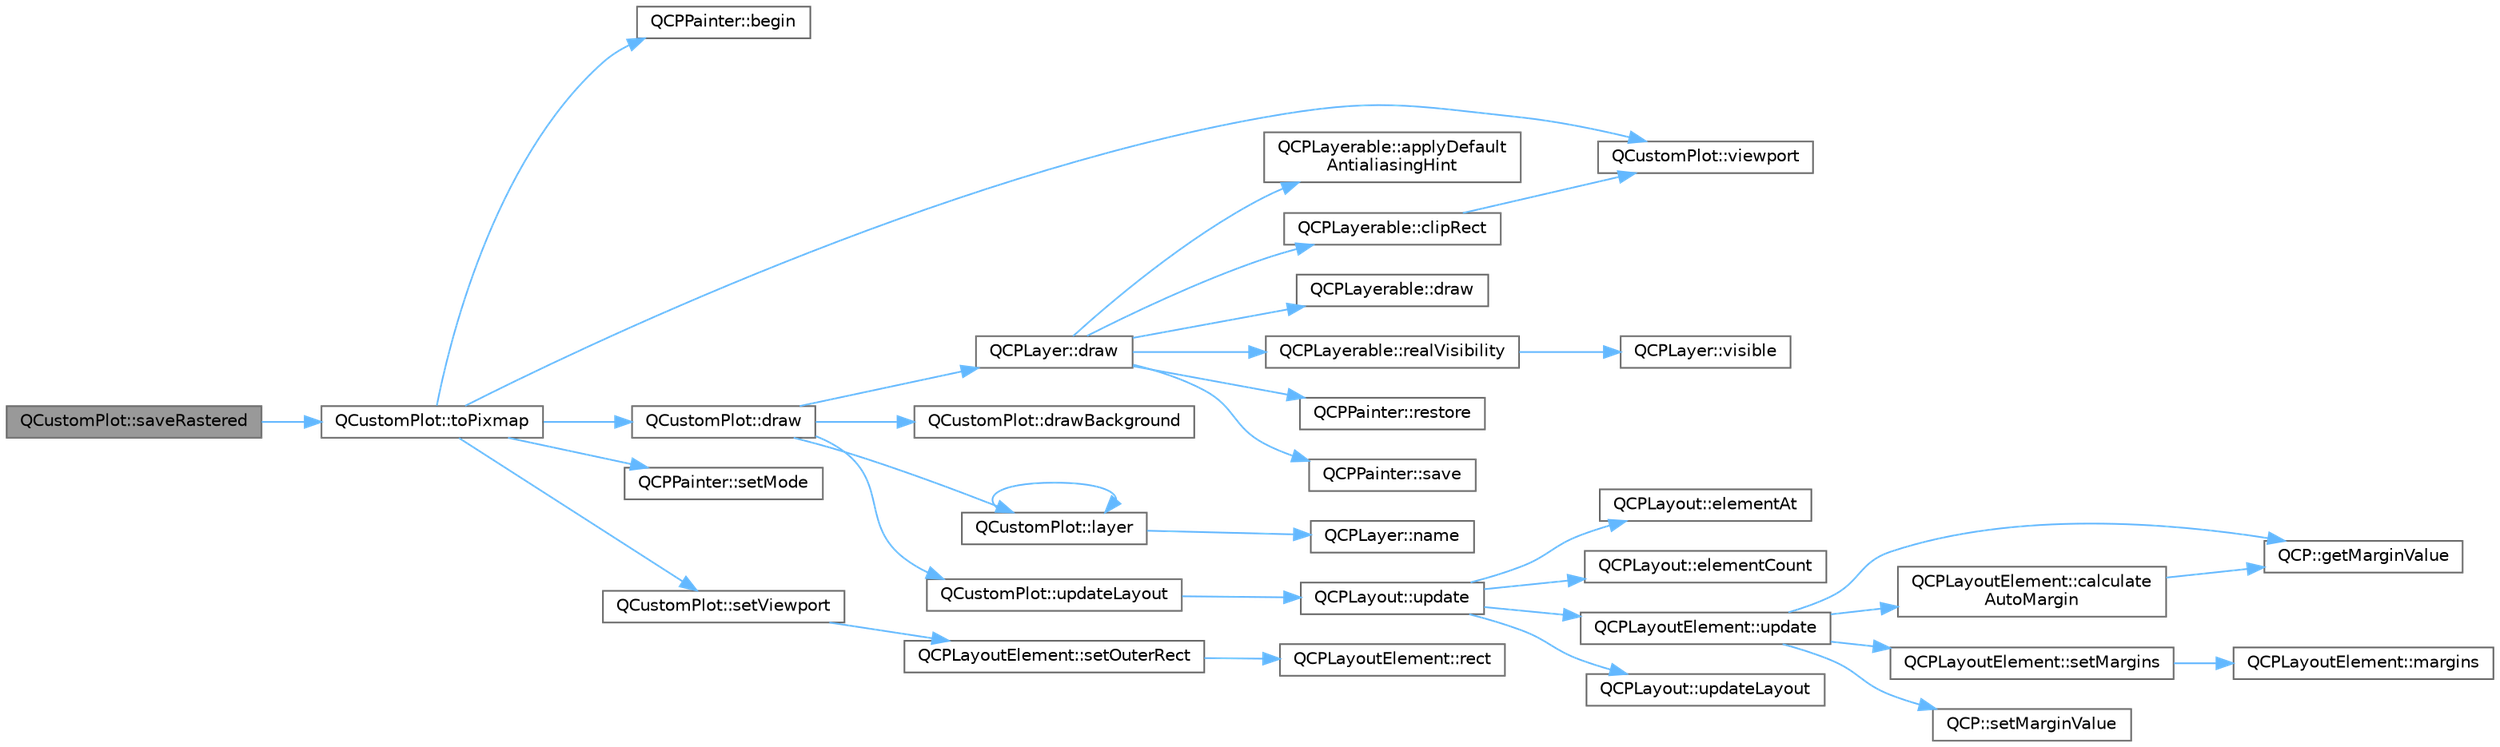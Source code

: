 digraph "QCustomPlot::saveRastered"
{
 // LATEX_PDF_SIZE
  bgcolor="transparent";
  edge [fontname=Helvetica,fontsize=10,labelfontname=Helvetica,labelfontsize=10];
  node [fontname=Helvetica,fontsize=10,shape=box,height=0.2,width=0.4];
  rankdir="LR";
  Node1 [label="QCustomPlot::saveRastered",height=0.2,width=0.4,color="gray40", fillcolor="grey60", style="filled", fontcolor="black",tooltip=" "];
  Node1 -> Node2 [color="steelblue1",style="solid"];
  Node2 [label="QCustomPlot::toPixmap",height=0.2,width=0.4,color="grey40", fillcolor="white", style="filled",URL="$class_q_custom_plot.html#aabb974d71ce96c137dc04eb6eab844fe",tooltip=" "];
  Node2 -> Node3 [color="steelblue1",style="solid"];
  Node3 [label="QCPPainter::begin",height=0.2,width=0.4,color="grey40", fillcolor="white", style="filled",URL="$class_q_c_p_painter.html#a0a41146ccd619dceab6e25ec7b46b044",tooltip=" "];
  Node2 -> Node4 [color="steelblue1",style="solid"];
  Node4 [label="QCustomPlot::draw",height=0.2,width=0.4,color="grey40", fillcolor="white", style="filled",URL="$class_q_custom_plot.html#ad7a7d878bf050f101a43008e7d8fdb52",tooltip=" "];
  Node4 -> Node5 [color="steelblue1",style="solid"];
  Node5 [label="QCPLayer::draw",height=0.2,width=0.4,color="grey40", fillcolor="white", style="filled",URL="$class_q_c_p_layer.html#ab831a99c8d30b15ec4533ca341e8813b",tooltip=" "];
  Node5 -> Node6 [color="steelblue1",style="solid"];
  Node6 [label="QCPLayerable::applyDefault\lAntialiasingHint",height=0.2,width=0.4,color="grey40", fillcolor="white", style="filled",URL="$class_q_c_p_layerable.html#afdf83ddc6a265cbf4c89fe99d3d93473",tooltip=" "];
  Node5 -> Node7 [color="steelblue1",style="solid"];
  Node7 [label="QCPLayerable::clipRect",height=0.2,width=0.4,color="grey40", fillcolor="white", style="filled",URL="$class_q_c_p_layerable.html#acbcfc9ecc75433747b1978a77b1864b3",tooltip=" "];
  Node7 -> Node8 [color="steelblue1",style="solid"];
  Node8 [label="QCustomPlot::viewport",height=0.2,width=0.4,color="grey40", fillcolor="white", style="filled",URL="$class_q_custom_plot.html#a19842409b18f556b256d05e97fffc670",tooltip=" "];
  Node5 -> Node9 [color="steelblue1",style="solid"];
  Node9 [label="QCPLayerable::draw",height=0.2,width=0.4,color="grey40", fillcolor="white", style="filled",URL="$class_q_c_p_layerable.html#aecf2f7087482d4b6a78cb2770e5ed12d",tooltip=" "];
  Node5 -> Node10 [color="steelblue1",style="solid"];
  Node10 [label="QCPLayerable::realVisibility",height=0.2,width=0.4,color="grey40", fillcolor="white", style="filled",URL="$class_q_c_p_layerable.html#ab054e88f15d485defcb95e7376f119e7",tooltip=" "];
  Node10 -> Node11 [color="steelblue1",style="solid"];
  Node11 [label="QCPLayer::visible",height=0.2,width=0.4,color="grey40", fillcolor="white", style="filled",URL="$class_q_c_p_layer.html#ad1cc2d6b32d2abb33c7f449b964e068c",tooltip=" "];
  Node5 -> Node12 [color="steelblue1",style="solid"];
  Node12 [label="QCPPainter::restore",height=0.2,width=0.4,color="grey40", fillcolor="white", style="filled",URL="$class_q_c_p_painter.html#a64908e6298d5bbd83457dc987cc3a022",tooltip=" "];
  Node5 -> Node13 [color="steelblue1",style="solid"];
  Node13 [label="QCPPainter::save",height=0.2,width=0.4,color="grey40", fillcolor="white", style="filled",URL="$class_q_c_p_painter.html#a8fd6821ee6fecbfa04444c9062912abd",tooltip=" "];
  Node4 -> Node14 [color="steelblue1",style="solid"];
  Node14 [label="QCustomPlot::drawBackground",height=0.2,width=0.4,color="grey40", fillcolor="white", style="filled",URL="$class_q_custom_plot.html#a05dd52438cee4353b18c1e53a439008d",tooltip=" "];
  Node4 -> Node15 [color="steelblue1",style="solid"];
  Node15 [label="QCustomPlot::layer",height=0.2,width=0.4,color="grey40", fillcolor="white", style="filled",URL="$class_q_custom_plot.html#a0a96244e7773b242ef23c32b7bdfb159",tooltip=" "];
  Node15 -> Node15 [color="steelblue1",style="solid"];
  Node15 -> Node16 [color="steelblue1",style="solid"];
  Node16 [label="QCPLayer::name",height=0.2,width=0.4,color="grey40", fillcolor="white", style="filled",URL="$class_q_c_p_layer.html#a37806f662b50b588fb1029a14fc5ef50",tooltip=" "];
  Node4 -> Node17 [color="steelblue1",style="solid"];
  Node17 [label="QCustomPlot::updateLayout",height=0.2,width=0.4,color="grey40", fillcolor="white", style="filled",URL="$class_q_custom_plot.html#a6e6693e2c249f65437382ffd93405e04",tooltip=" "];
  Node17 -> Node18 [color="steelblue1",style="solid"];
  Node18 [label="QCPLayout::update",height=0.2,width=0.4,color="grey40", fillcolor="white", style="filled",URL="$class_q_c_p_layout.html#a48ecc9c98ea90b547c3e27a931a8f7bd",tooltip=" "];
  Node18 -> Node19 [color="steelblue1",style="solid"];
  Node19 [label="QCPLayout::elementAt",height=0.2,width=0.4,color="grey40", fillcolor="white", style="filled",URL="$class_q_c_p_layout.html#afa73ca7d859f8a3ee5c73c9b353d2a56",tooltip=" "];
  Node18 -> Node20 [color="steelblue1",style="solid"];
  Node20 [label="QCPLayout::elementCount",height=0.2,width=0.4,color="grey40", fillcolor="white", style="filled",URL="$class_q_c_p_layout.html#a39d3e9ef5d9b82ab1885ba1cb9597e56",tooltip=" "];
  Node18 -> Node21 [color="steelblue1",style="solid"];
  Node21 [label="QCPLayoutElement::update",height=0.2,width=0.4,color="grey40", fillcolor="white", style="filled",URL="$class_q_c_p_layout_element.html#a929c2ec62e0e0e1d8418eaa802e2af9b",tooltip=" "];
  Node21 -> Node22 [color="steelblue1",style="solid"];
  Node22 [label="QCPLayoutElement::calculate\lAutoMargin",height=0.2,width=0.4,color="grey40", fillcolor="white", style="filled",URL="$class_q_c_p_layout_element.html#a005c9f0fe84bc1591a2cf2c46fd477b4",tooltip=" "];
  Node22 -> Node23 [color="steelblue1",style="solid"];
  Node23 [label="QCP::getMarginValue",height=0.2,width=0.4,color="grey40", fillcolor="white", style="filled",URL="$namespace_q_c_p.html#a23a2679d3495c444acc26acc61e35b5b",tooltip=" "];
  Node21 -> Node23 [color="steelblue1",style="solid"];
  Node21 -> Node24 [color="steelblue1",style="solid"];
  Node24 [label="QCPLayoutElement::setMargins",height=0.2,width=0.4,color="grey40", fillcolor="white", style="filled",URL="$class_q_c_p_layout_element.html#a8f450b1f3f992ad576fce2c63d8b79cf",tooltip=" "];
  Node24 -> Node25 [color="steelblue1",style="solid"];
  Node25 [label="QCPLayoutElement::margins",height=0.2,width=0.4,color="grey40", fillcolor="white", style="filled",URL="$class_q_c_p_layout_element.html#af4ac9450aa2d60863bf3a8ea0c940c9d",tooltip=" "];
  Node21 -> Node26 [color="steelblue1",style="solid"];
  Node26 [label="QCP::setMarginValue",height=0.2,width=0.4,color="grey40", fillcolor="white", style="filled",URL="$namespace_q_c_p.html#afbf6e3084c108f2bb4372107945ee82f",tooltip=" "];
  Node18 -> Node27 [color="steelblue1",style="solid"];
  Node27 [label="QCPLayout::updateLayout",height=0.2,width=0.4,color="grey40", fillcolor="white", style="filled",URL="$class_q_c_p_layout.html#a165c77f6287ac92e8d03017ad913378b",tooltip=" "];
  Node2 -> Node28 [color="steelblue1",style="solid"];
  Node28 [label="QCPPainter::setMode",height=0.2,width=0.4,color="grey40", fillcolor="white", style="filled",URL="$class_q_c_p_painter.html#af6b1f7d2bbc548b10aa55d8b6ad49577",tooltip=" "];
  Node2 -> Node29 [color="steelblue1",style="solid"];
  Node29 [label="QCustomPlot::setViewport",height=0.2,width=0.4,color="grey40", fillcolor="white", style="filled",URL="$class_q_custom_plot.html#a3f9bc4b939dd8aaba9339fd09f273fc4",tooltip=" "];
  Node29 -> Node30 [color="steelblue1",style="solid"];
  Node30 [label="QCPLayoutElement::setOuterRect",height=0.2,width=0.4,color="grey40", fillcolor="white", style="filled",URL="$class_q_c_p_layout_element.html#a38975ea13e36de8e53391ce41d94bc0f",tooltip=" "];
  Node30 -> Node31 [color="steelblue1",style="solid"];
  Node31 [label="QCPLayoutElement::rect",height=0.2,width=0.4,color="grey40", fillcolor="white", style="filled",URL="$class_q_c_p_layout_element.html#a208effccfe2cca4a0eaf9393e60f2dd4",tooltip=" "];
  Node2 -> Node8 [color="steelblue1",style="solid"];
}
